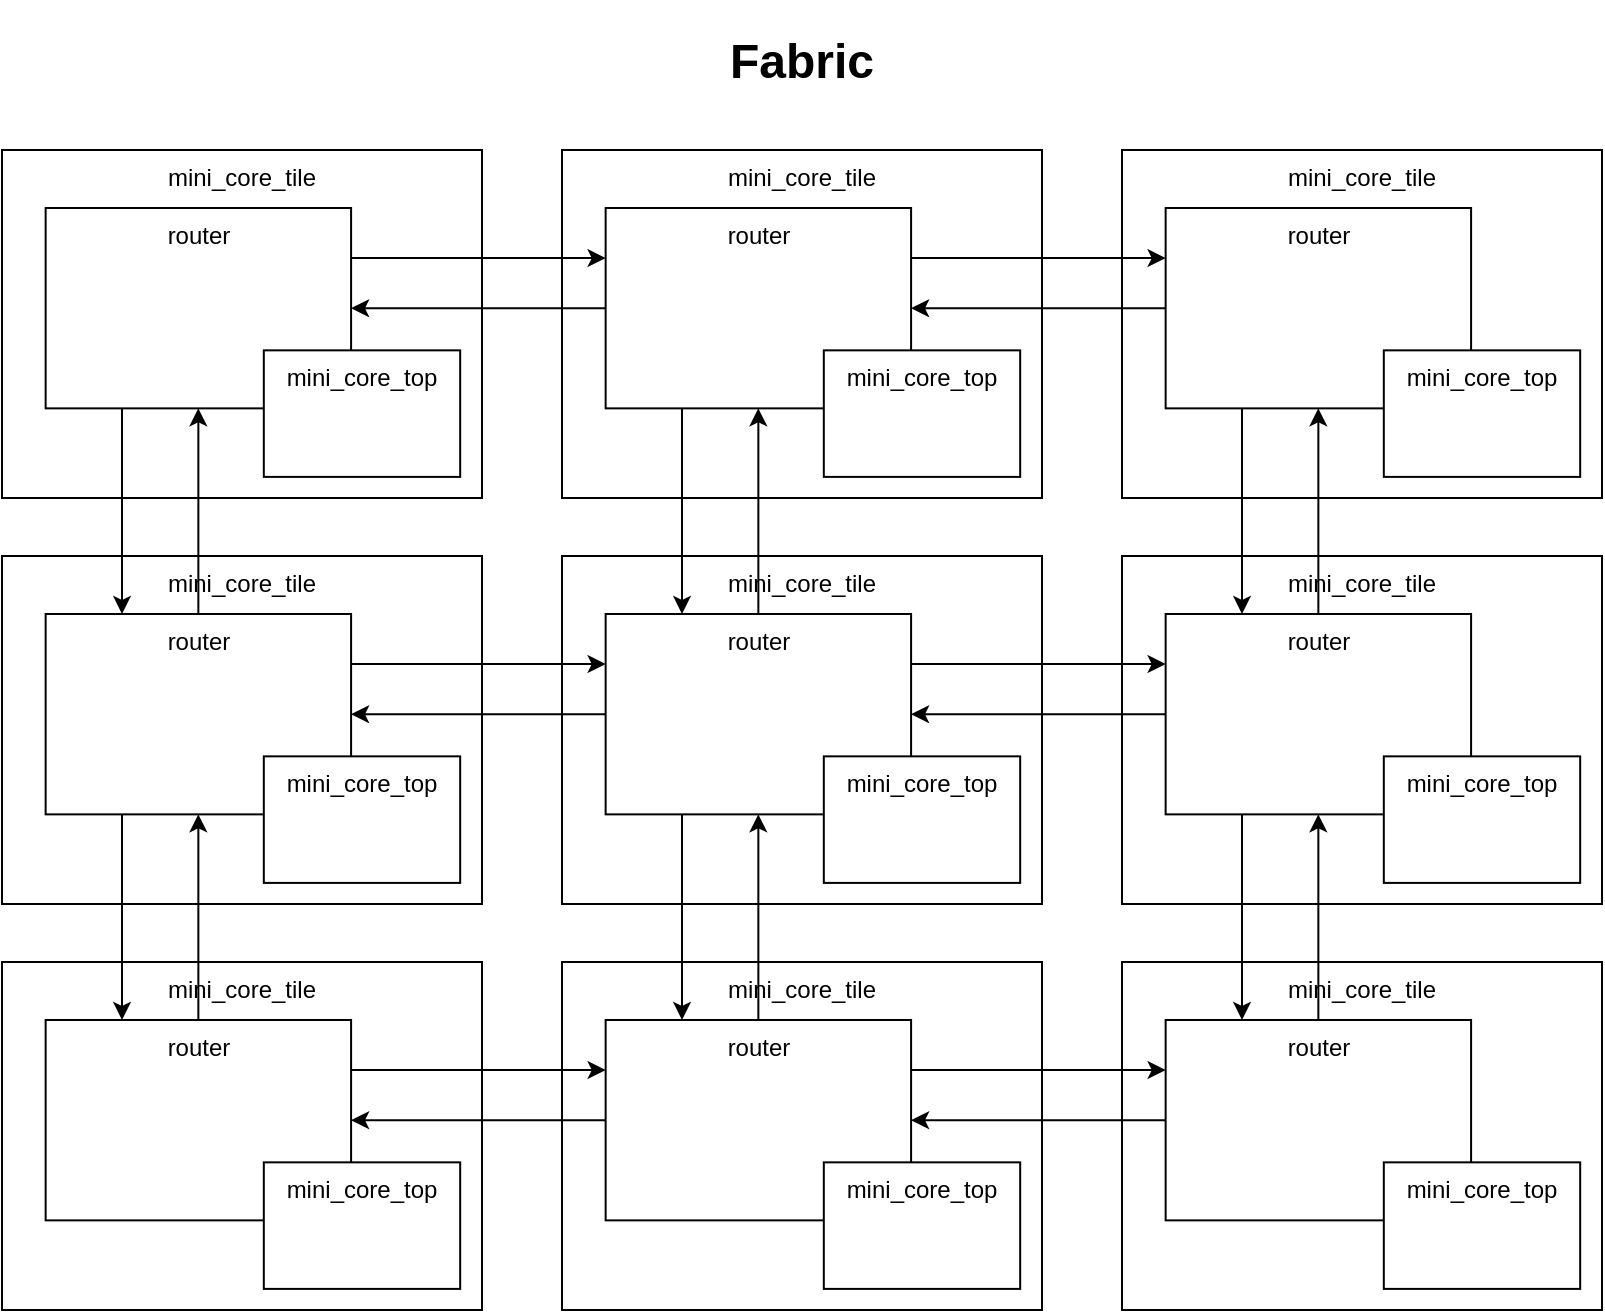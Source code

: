 <mxfile>
    <diagram id="epdJzMUNwXPXIQj0w6-i" name="fabric">
        <mxGraphModel dx="2662" dy="705" grid="1" gridSize="10" guides="1" tooltips="1" connect="1" arrows="1" fold="1" page="1" pageScale="1" pageWidth="850" pageHeight="1100" math="0" shadow="0">
            <root>
                <mxCell id="0"/>
                <mxCell id="1" parent="0"/>
                <mxCell id="T8j2yCrgbPLeNDtMDKNK-64" value="&lt;h1&gt;Fabric&lt;/h1&gt;" style="text;html=1;strokeColor=none;fillColor=none;spacing=5;spacingTop=-20;whiteSpace=wrap;overflow=hidden;rounded=0;align=center;verticalAlign=middle;horizontal=1;" parent="1" vertex="1">
                    <mxGeometry x="-1370" y="30" width="190" height="40" as="geometry"/>
                </mxCell>
                <mxCell id="4TTUC5ofWZnVixsoBgt_-18" value="" style="group" parent="1" vertex="1" connectable="0">
                    <mxGeometry x="-1395" y="90" width="240" height="174" as="geometry"/>
                </mxCell>
                <UserObject label="mini_core_tile" hedietLinkedDataV1_path="../../source/fabric/mini_core_tile.sv" id="4TTUC5ofWZnVixsoBgt_-19">
                    <mxCell style="whiteSpace=wrap;html=1;verticalAlign=top;" parent="4TTUC5ofWZnVixsoBgt_-18" vertex="1">
                        <mxGeometry width="240" height="174.0" as="geometry"/>
                    </mxCell>
                </UserObject>
                <object label="router" hedietLinkedDataV1_path="../../source/fabric/router/router.sv" id="4TTUC5ofWZnVixsoBgt_-20">
                    <mxCell style="whiteSpace=wrap;html=1;verticalAlign=top;" parent="4TTUC5ofWZnVixsoBgt_-18" vertex="1">
                        <mxGeometry x="21.818" y="28.995" width="152.727" height="100.192" as="geometry"/>
                    </mxCell>
                </object>
                <object label="mini_core_top" hedietLinkedDataV1_path="../../source/mini_core/mini_core_top.sv" id="4TTUC5ofWZnVixsoBgt_-21">
                    <mxCell style="whiteSpace=wrap;html=1;verticalAlign=top;" parent="4TTUC5ofWZnVixsoBgt_-18" vertex="1">
                        <mxGeometry x="130.909" y="100.177" width="98.182" height="63.273" as="geometry"/>
                    </mxCell>
                </object>
                <mxCell id="4TTUC5ofWZnVixsoBgt_-35" value="" style="group" parent="1" vertex="1" connectable="0">
                    <mxGeometry x="-1675" y="90" width="240" height="174" as="geometry"/>
                </mxCell>
                <UserObject label="mini_core_tile" hedietLinkedDataV1_path="../../source/fabric/mini_core_tile.sv" id="4TTUC5ofWZnVixsoBgt_-36">
                    <mxCell style="whiteSpace=wrap;html=1;verticalAlign=top;" parent="4TTUC5ofWZnVixsoBgt_-35" vertex="1">
                        <mxGeometry width="240" height="174.0" as="geometry"/>
                    </mxCell>
                </UserObject>
                <object label="router" hedietLinkedDataV1_path="../../source/fabric/router/router.sv" id="4TTUC5ofWZnVixsoBgt_-37">
                    <mxCell style="whiteSpace=wrap;html=1;verticalAlign=top;" parent="4TTUC5ofWZnVixsoBgt_-35" vertex="1">
                        <mxGeometry x="21.818" y="28.995" width="152.727" height="100.192" as="geometry"/>
                    </mxCell>
                </object>
                <object label="mini_core_top" hedietLinkedDataV1_path="../../source/mini_core/mini_core_top.sv" id="4TTUC5ofWZnVixsoBgt_-38">
                    <mxCell style="whiteSpace=wrap;html=1;verticalAlign=top;" parent="4TTUC5ofWZnVixsoBgt_-35" vertex="1">
                        <mxGeometry x="130.909" y="100.177" width="98.182" height="63.273" as="geometry"/>
                    </mxCell>
                </object>
                <mxCell id="4TTUC5ofWZnVixsoBgt_-39" value="" style="group" parent="1" vertex="1" connectable="0">
                    <mxGeometry x="-1115" y="90" width="240" height="174" as="geometry"/>
                </mxCell>
                <UserObject label="mini_core_tile" hedietLinkedDataV1_path="../../source/fabric/mini_core_tile.sv" id="4TTUC5ofWZnVixsoBgt_-40">
                    <mxCell style="whiteSpace=wrap;html=1;verticalAlign=top;" parent="4TTUC5ofWZnVixsoBgt_-39" vertex="1">
                        <mxGeometry width="240" height="174.0" as="geometry"/>
                    </mxCell>
                </UserObject>
                <object label="router" hedietLinkedDataV1_path="../../source/fabric/router/router.sv" id="4TTUC5ofWZnVixsoBgt_-41">
                    <mxCell style="whiteSpace=wrap;html=1;verticalAlign=top;" parent="4TTUC5ofWZnVixsoBgt_-39" vertex="1">
                        <mxGeometry x="21.818" y="28.995" width="152.727" height="100.192" as="geometry"/>
                    </mxCell>
                </object>
                <object label="mini_core_top" hedietLinkedDataV1_path="../../source/mini_core/mini_core_top.sv" id="4TTUC5ofWZnVixsoBgt_-42">
                    <mxCell style="whiteSpace=wrap;html=1;verticalAlign=top;" parent="4TTUC5ofWZnVixsoBgt_-39" vertex="1">
                        <mxGeometry x="130.909" y="100.177" width="98.182" height="63.273" as="geometry"/>
                    </mxCell>
                </object>
                <mxCell id="4TTUC5ofWZnVixsoBgt_-69" value="" style="group" parent="1" vertex="1" connectable="0">
                    <mxGeometry x="-1395" y="293" width="520" height="377" as="geometry"/>
                </mxCell>
                <UserObject label="mini_core_tile" hedietLinkedDataV1_path="../../source/fabric/mini_core_tile.sv" id="4TTUC5ofWZnVixsoBgt_-70">
                    <mxCell style="whiteSpace=wrap;html=1;verticalAlign=top;" parent="4TTUC5ofWZnVixsoBgt_-69" vertex="1">
                        <mxGeometry width="240" height="174.0" as="geometry"/>
                    </mxCell>
                </UserObject>
                <object label="router" hedietLinkedDataV1_path="../../source/fabric/router/router.sv" id="4TTUC5ofWZnVixsoBgt_-71">
                    <mxCell style="whiteSpace=wrap;html=1;verticalAlign=top;" parent="4TTUC5ofWZnVixsoBgt_-69" vertex="1">
                        <mxGeometry x="21.818" y="28.995" width="152.727" height="100.192" as="geometry"/>
                    </mxCell>
                </object>
                <object label="mini_core_top" hedietLinkedDataV1_path="../../source/mini_core/mini_core_top.sv" id="4TTUC5ofWZnVixsoBgt_-72">
                    <mxCell style="whiteSpace=wrap;html=1;verticalAlign=top;" parent="4TTUC5ofWZnVixsoBgt_-69" vertex="1">
                        <mxGeometry x="130.909" y="100.177" width="98.182" height="63.273" as="geometry"/>
                    </mxCell>
                </object>
                <mxCell id="YUpgrNiksA6dpzFoJJne-1" value="" style="group" parent="4TTUC5ofWZnVixsoBgt_-69" vertex="1" connectable="0">
                    <mxGeometry x="-280" y="-203" width="240" height="174" as="geometry"/>
                </mxCell>
                <UserObject label="mini_core_tile" hedietLinkedDataV1_path="../../source/fabric/mini_core_tile.sv" id="YUpgrNiksA6dpzFoJJne-2">
                    <mxCell style="whiteSpace=wrap;html=1;verticalAlign=top;" parent="YUpgrNiksA6dpzFoJJne-1" vertex="1">
                        <mxGeometry width="240" height="174.0" as="geometry"/>
                    </mxCell>
                </UserObject>
                <object label="router" hedietLinkedDataV1_path="../../source/fabric/router/router.sv" id="YUpgrNiksA6dpzFoJJne-3">
                    <mxCell style="whiteSpace=wrap;html=1;verticalAlign=top;" parent="YUpgrNiksA6dpzFoJJne-1" vertex="1">
                        <mxGeometry x="21.818" y="28.995" width="152.727" height="100.192" as="geometry"/>
                    </mxCell>
                </object>
                <object label="mini_core_top" hedietLinkedDataV1_path="../../source/mini_core/mini_core_top.sv" id="YUpgrNiksA6dpzFoJJne-4">
                    <mxCell style="whiteSpace=wrap;html=1;verticalAlign=top;" parent="YUpgrNiksA6dpzFoJJne-1" vertex="1">
                        <mxGeometry x="130.909" y="100.177" width="98.182" height="63.273" as="geometry"/>
                    </mxCell>
                </object>
                <mxCell id="YUpgrNiksA6dpzFoJJne-5" value="" style="group" parent="4TTUC5ofWZnVixsoBgt_-69" vertex="1" connectable="0">
                    <mxGeometry y="-203" width="240" height="174" as="geometry"/>
                </mxCell>
                <UserObject label="mini_core_tile" hedietLinkedDataV1_path="../../source/fabric/mini_core_tile.sv" id="YUpgrNiksA6dpzFoJJne-6">
                    <mxCell style="whiteSpace=wrap;html=1;verticalAlign=top;" parent="YUpgrNiksA6dpzFoJJne-5" vertex="1">
                        <mxGeometry width="240" height="174.0" as="geometry"/>
                    </mxCell>
                </UserObject>
                <object label="router" hedietLinkedDataV1_path="../../source/fabric/router/router.sv" id="YUpgrNiksA6dpzFoJJne-7">
                    <mxCell style="whiteSpace=wrap;html=1;verticalAlign=top;" parent="YUpgrNiksA6dpzFoJJne-5" vertex="1">
                        <mxGeometry x="21.818" y="28.995" width="152.727" height="100.192" as="geometry"/>
                    </mxCell>
                </object>
                <object label="mini_core_top" hedietLinkedDataV1_path="../../source/mini_core/mini_core_top.sv" id="YUpgrNiksA6dpzFoJJne-8">
                    <mxCell style="whiteSpace=wrap;html=1;verticalAlign=top;" parent="YUpgrNiksA6dpzFoJJne-5" vertex="1">
                        <mxGeometry x="130.909" y="100.177" width="98.182" height="63.273" as="geometry"/>
                    </mxCell>
                </object>
                <mxCell id="YUpgrNiksA6dpzFoJJne-9" value="" style="group" parent="4TTUC5ofWZnVixsoBgt_-69" vertex="1" connectable="0">
                    <mxGeometry x="280" y="-203" width="240" height="174" as="geometry"/>
                </mxCell>
                <UserObject label="mini_core_tile" hedietLinkedDataV1_path="../../source/fabric/mini_core_tile.sv" id="YUpgrNiksA6dpzFoJJne-10">
                    <mxCell style="whiteSpace=wrap;html=1;verticalAlign=top;" parent="YUpgrNiksA6dpzFoJJne-9" vertex="1">
                        <mxGeometry width="240" height="174.0" as="geometry"/>
                    </mxCell>
                </UserObject>
                <object label="router" hedietLinkedDataV1_path="../../source/fabric/router/router.sv" id="YUpgrNiksA6dpzFoJJne-11">
                    <mxCell style="whiteSpace=wrap;html=1;verticalAlign=top;" parent="YUpgrNiksA6dpzFoJJne-9" vertex="1">
                        <mxGeometry x="21.818" y="28.995" width="152.727" height="100.192" as="geometry"/>
                    </mxCell>
                </object>
                <object label="mini_core_top" hedietLinkedDataV1_path="../../source/mini_core/mini_core_top.sv" id="YUpgrNiksA6dpzFoJJne-12">
                    <mxCell style="whiteSpace=wrap;html=1;verticalAlign=top;" parent="YUpgrNiksA6dpzFoJJne-9" vertex="1">
                        <mxGeometry x="130.909" y="100.177" width="98.182" height="63.273" as="geometry"/>
                    </mxCell>
                </object>
                <mxCell id="YUpgrNiksA6dpzFoJJne-13" value="" style="group" parent="4TTUC5ofWZnVixsoBgt_-69" vertex="1" connectable="0">
                    <mxGeometry x="280" width="240" height="174" as="geometry"/>
                </mxCell>
                <UserObject label="mini_core_tile" hedietLinkedDataV1_path="../../source/fabric/mini_core_tile.sv" id="YUpgrNiksA6dpzFoJJne-14">
                    <mxCell style="whiteSpace=wrap;html=1;verticalAlign=top;" parent="YUpgrNiksA6dpzFoJJne-13" vertex="1">
                        <mxGeometry width="240" height="174.0" as="geometry"/>
                    </mxCell>
                </UserObject>
                <object label="router" hedietLinkedDataV1_path="../../source/fabric/router/router.sv" id="YUpgrNiksA6dpzFoJJne-15">
                    <mxCell style="whiteSpace=wrap;html=1;verticalAlign=top;" parent="YUpgrNiksA6dpzFoJJne-13" vertex="1">
                        <mxGeometry x="21.818" y="28.995" width="152.727" height="100.192" as="geometry"/>
                    </mxCell>
                </object>
                <object label="mini_core_top" hedietLinkedDataV1_path="../../source/mini_core/mini_core_top.sv" id="YUpgrNiksA6dpzFoJJne-16">
                    <mxCell style="whiteSpace=wrap;html=1;verticalAlign=top;" parent="YUpgrNiksA6dpzFoJJne-13" vertex="1">
                        <mxGeometry x="130.909" y="100.177" width="98.182" height="63.273" as="geometry"/>
                    </mxCell>
                </object>
                <mxCell id="YUpgrNiksA6dpzFoJJne-17" value="" style="group" parent="4TTUC5ofWZnVixsoBgt_-69" vertex="1" connectable="0">
                    <mxGeometry x="280" y="203" width="240" height="174" as="geometry"/>
                </mxCell>
                <UserObject label="mini_core_tile" hedietLinkedDataV1_path="../../source/fabric/mini_core_tile.sv" id="YUpgrNiksA6dpzFoJJne-18">
                    <mxCell style="whiteSpace=wrap;html=1;verticalAlign=top;" parent="YUpgrNiksA6dpzFoJJne-17" vertex="1">
                        <mxGeometry width="240" height="174.0" as="geometry"/>
                    </mxCell>
                </UserObject>
                <object label="router" hedietLinkedDataV1_path="../../source/fabric/router/router.sv" id="YUpgrNiksA6dpzFoJJne-19">
                    <mxCell style="whiteSpace=wrap;html=1;verticalAlign=top;" parent="YUpgrNiksA6dpzFoJJne-17" vertex="1">
                        <mxGeometry x="21.818" y="28.995" width="152.727" height="100.192" as="geometry"/>
                    </mxCell>
                </object>
                <object label="mini_core_top" hedietLinkedDataV1_path="../../source/mini_core/mini_core_top.sv" id="YUpgrNiksA6dpzFoJJne-20">
                    <mxCell style="whiteSpace=wrap;html=1;verticalAlign=top;" parent="YUpgrNiksA6dpzFoJJne-17" vertex="1">
                        <mxGeometry x="130.909" y="100.177" width="98.182" height="63.273" as="geometry"/>
                    </mxCell>
                </object>
                <mxCell id="YUpgrNiksA6dpzFoJJne-21" value="" style="group" parent="4TTUC5ofWZnVixsoBgt_-69" vertex="1" connectable="0">
                    <mxGeometry y="203" width="240" height="174" as="geometry"/>
                </mxCell>
                <UserObject label="mini_core_tile" hedietLinkedDataV1_path="../../source/fabric/mini_core_tile.sv" id="YUpgrNiksA6dpzFoJJne-22">
                    <mxCell style="whiteSpace=wrap;html=1;verticalAlign=top;" parent="YUpgrNiksA6dpzFoJJne-21" vertex="1">
                        <mxGeometry width="240" height="174.0" as="geometry"/>
                    </mxCell>
                </UserObject>
                <object label="router" hedietLinkedDataV1_path="../../source/fabric/router/router.sv" id="YUpgrNiksA6dpzFoJJne-23">
                    <mxCell style="whiteSpace=wrap;html=1;verticalAlign=top;" parent="YUpgrNiksA6dpzFoJJne-21" vertex="1">
                        <mxGeometry x="21.818" y="28.995" width="152.727" height="100.192" as="geometry"/>
                    </mxCell>
                </object>
                <object label="mini_core_top" hedietLinkedDataV1_path="../../source/mini_core/mini_core_top.sv" id="YUpgrNiksA6dpzFoJJne-24">
                    <mxCell style="whiteSpace=wrap;html=1;verticalAlign=top;" parent="YUpgrNiksA6dpzFoJJne-21" vertex="1">
                        <mxGeometry x="130.909" y="100.177" width="98.182" height="63.273" as="geometry"/>
                    </mxCell>
                </object>
                <mxCell id="4TTUC5ofWZnVixsoBgt_-73" value="" style="group" parent="1" vertex="1" connectable="0">
                    <mxGeometry x="-1675" y="293" width="240" height="174" as="geometry"/>
                </mxCell>
                <UserObject label="mini_core_tile" hedietLinkedDataV1_path="../../source/fabric/mini_core_tile.sv" id="4TTUC5ofWZnVixsoBgt_-74">
                    <mxCell style="whiteSpace=wrap;html=1;verticalAlign=top;" parent="4TTUC5ofWZnVixsoBgt_-73" vertex="1">
                        <mxGeometry width="240" height="174.0" as="geometry"/>
                    </mxCell>
                </UserObject>
                <object label="router" hedietLinkedDataV1_path="../../source/fabric/router/router.sv" id="4TTUC5ofWZnVixsoBgt_-75">
                    <mxCell style="whiteSpace=wrap;html=1;verticalAlign=top;" parent="4TTUC5ofWZnVixsoBgt_-73" vertex="1">
                        <mxGeometry x="21.818" y="28.995" width="152.727" height="100.192" as="geometry"/>
                    </mxCell>
                </object>
                <object label="mini_core_top" hedietLinkedDataV1_path="../../source/mini_core/mini_core_top.sv" id="4TTUC5ofWZnVixsoBgt_-76">
                    <mxCell style="whiteSpace=wrap;html=1;verticalAlign=top;" parent="4TTUC5ofWZnVixsoBgt_-73" vertex="1">
                        <mxGeometry x="130.909" y="100.177" width="98.182" height="63.273" as="geometry"/>
                    </mxCell>
                </object>
                <mxCell id="4TTUC5ofWZnVixsoBgt_-77" value="" style="group" parent="1" connectable="0" vertex="1">
                    <mxGeometry x="-1115" y="293" width="240" height="174" as="geometry"/>
                </mxCell>
                <UserObject label="mini_core_tile" hedietLinkedDataV1_path="../../source/fabric/mini_core_tile.sv" id="4TTUC5ofWZnVixsoBgt_-78">
                    <mxCell style="whiteSpace=wrap;html=1;verticalAlign=top;" parent="4TTUC5ofWZnVixsoBgt_-77" vertex="1">
                        <mxGeometry width="240" height="174.0" as="geometry"/>
                    </mxCell>
                </UserObject>
                <object label="router" hedietLinkedDataV1_path="../../source/fabric/router/router.sv" id="4TTUC5ofWZnVixsoBgt_-79">
                    <mxCell style="whiteSpace=wrap;html=1;verticalAlign=top;" parent="4TTUC5ofWZnVixsoBgt_-77" vertex="1">
                        <mxGeometry x="21.818" y="28.995" width="152.727" height="100.192" as="geometry"/>
                    </mxCell>
                </object>
                <object label="mini_core_top" hedietLinkedDataV1_path="../../source/mini_core/mini_core_top.sv" id="4TTUC5ofWZnVixsoBgt_-80">
                    <mxCell style="whiteSpace=wrap;html=1;verticalAlign=top;" parent="4TTUC5ofWZnVixsoBgt_-77" vertex="1">
                        <mxGeometry x="130.909" y="100.177" width="98.182" height="63.273" as="geometry"/>
                    </mxCell>
                </object>
                <mxCell id="4TTUC5ofWZnVixsoBgt_-85" style="edgeStyle=none;html=1;exitX=1;exitY=0.25;exitDx=0;exitDy=0;entryX=0;entryY=0.25;entryDx=0;entryDy=0;" parent="1" source="4TTUC5ofWZnVixsoBgt_-75" target="4TTUC5ofWZnVixsoBgt_-71" edge="1">
                    <mxGeometry relative="1" as="geometry"/>
                </mxCell>
                <mxCell id="4TTUC5ofWZnVixsoBgt_-86" style="edgeStyle=none;html=1;exitX=1;exitY=0.25;exitDx=0;exitDy=0;entryX=0;entryY=0.25;entryDx=0;entryDy=0;" parent="1" source="4TTUC5ofWZnVixsoBgt_-71" target="4TTUC5ofWZnVixsoBgt_-79" edge="1">
                    <mxGeometry relative="1" as="geometry"/>
                </mxCell>
                <mxCell id="4TTUC5ofWZnVixsoBgt_-88" style="edgeStyle=none;html=1;exitX=0;exitY=0.5;exitDx=0;exitDy=0;entryX=1;entryY=0.5;entryDx=0;entryDy=0;" parent="1" source="4TTUC5ofWZnVixsoBgt_-71" target="4TTUC5ofWZnVixsoBgt_-75" edge="1">
                    <mxGeometry relative="1" as="geometry"/>
                </mxCell>
                <mxCell id="4TTUC5ofWZnVixsoBgt_-89" style="edgeStyle=none;html=1;exitX=0;exitY=0.5;exitDx=0;exitDy=0;entryX=1;entryY=0.5;entryDx=0;entryDy=0;" parent="1" source="4TTUC5ofWZnVixsoBgt_-79" target="4TTUC5ofWZnVixsoBgt_-71" edge="1">
                    <mxGeometry relative="1" as="geometry"/>
                </mxCell>
                <mxCell id="4TTUC5ofWZnVixsoBgt_-91" style="edgeStyle=none;html=1;exitX=0.25;exitY=1;exitDx=0;exitDy=0;entryX=0.25;entryY=0;entryDx=0;entryDy=0;" parent="1" source="4TTUC5ofWZnVixsoBgt_-37" target="4TTUC5ofWZnVixsoBgt_-75" edge="1">
                    <mxGeometry relative="1" as="geometry"/>
                </mxCell>
                <mxCell id="4TTUC5ofWZnVixsoBgt_-93" style="edgeStyle=none;html=1;exitX=0.5;exitY=0;exitDx=0;exitDy=0;entryX=0.5;entryY=1;entryDx=0;entryDy=0;" parent="1" source="4TTUC5ofWZnVixsoBgt_-75" target="4TTUC5ofWZnVixsoBgt_-37" edge="1">
                    <mxGeometry relative="1" as="geometry"/>
                </mxCell>
                <mxCell id="4TTUC5ofWZnVixsoBgt_-94" style="edgeStyle=none;html=1;exitX=0.25;exitY=1;exitDx=0;exitDy=0;entryX=0.25;entryY=0;entryDx=0;entryDy=0;" parent="1" source="4TTUC5ofWZnVixsoBgt_-20" target="4TTUC5ofWZnVixsoBgt_-71" edge="1">
                    <mxGeometry relative="1" as="geometry"/>
                </mxCell>
                <mxCell id="4TTUC5ofWZnVixsoBgt_-95" style="edgeStyle=none;html=1;exitX=0.5;exitY=0;exitDx=0;exitDy=0;entryX=0.5;entryY=1;entryDx=0;entryDy=0;" parent="1" source="4TTUC5ofWZnVixsoBgt_-71" target="4TTUC5ofWZnVixsoBgt_-20" edge="1">
                    <mxGeometry relative="1" as="geometry"/>
                </mxCell>
                <mxCell id="4TTUC5ofWZnVixsoBgt_-96" style="edgeStyle=none;html=1;exitX=0.25;exitY=1;exitDx=0;exitDy=0;entryX=0.25;entryY=0;entryDx=0;entryDy=0;" parent="1" source="4TTUC5ofWZnVixsoBgt_-41" target="4TTUC5ofWZnVixsoBgt_-79" edge="1">
                    <mxGeometry relative="1" as="geometry"/>
                </mxCell>
                <mxCell id="4TTUC5ofWZnVixsoBgt_-97" style="edgeStyle=none;html=1;exitX=0.5;exitY=0;exitDx=0;exitDy=0;entryX=0.5;entryY=1;entryDx=0;entryDy=0;" parent="1" source="4TTUC5ofWZnVixsoBgt_-79" target="4TTUC5ofWZnVixsoBgt_-41" edge="1">
                    <mxGeometry relative="1" as="geometry"/>
                </mxCell>
                <mxCell id="4TTUC5ofWZnVixsoBgt_-100" value="" style="group" parent="1" connectable="0" vertex="1">
                    <mxGeometry x="-1395" y="496" width="240" height="174" as="geometry"/>
                </mxCell>
                <UserObject label="mini_core_tile" hedietLinkedDataV1_path="../../source/fabric/mini_core_tile.sv" id="4TTUC5ofWZnVixsoBgt_-101">
                    <mxCell style="whiteSpace=wrap;html=1;verticalAlign=top;" parent="4TTUC5ofWZnVixsoBgt_-100" vertex="1">
                        <mxGeometry width="240" height="174.0" as="geometry"/>
                    </mxCell>
                </UserObject>
                <object label="router" hedietLinkedDataV1_path="../../source/fabric/router/router.sv" id="4TTUC5ofWZnVixsoBgt_-102">
                    <mxCell style="whiteSpace=wrap;html=1;verticalAlign=top;" parent="4TTUC5ofWZnVixsoBgt_-100" vertex="1">
                        <mxGeometry x="21.818" y="28.995" width="152.727" height="100.192" as="geometry"/>
                    </mxCell>
                </object>
                <object label="mini_core_top" hedietLinkedDataV1_path="../../source/mini_core/mini_core_top.sv" id="4TTUC5ofWZnVixsoBgt_-103">
                    <mxCell style="whiteSpace=wrap;html=1;verticalAlign=top;" parent="4TTUC5ofWZnVixsoBgt_-100" vertex="1">
                        <mxGeometry x="130.909" y="100.177" width="98.182" height="63.273" as="geometry"/>
                    </mxCell>
                </object>
                <mxCell id="4TTUC5ofWZnVixsoBgt_-104" value="" style="group" parent="1" connectable="0" vertex="1">
                    <mxGeometry x="-1675" y="496" width="240" height="174" as="geometry"/>
                </mxCell>
                <UserObject label="mini_core_tile" hedietLinkedDataV1_path="../../source/fabric/mini_core_tile.sv" id="4TTUC5ofWZnVixsoBgt_-105">
                    <mxCell style="whiteSpace=wrap;html=1;verticalAlign=top;" parent="4TTUC5ofWZnVixsoBgt_-104" vertex="1">
                        <mxGeometry width="240" height="174.0" as="geometry"/>
                    </mxCell>
                </UserObject>
                <object label="router" hedietLinkedDataV1_path="../../source/fabric/router/router.sv" id="4TTUC5ofWZnVixsoBgt_-106">
                    <mxCell style="whiteSpace=wrap;html=1;verticalAlign=top;" parent="4TTUC5ofWZnVixsoBgt_-104" vertex="1">
                        <mxGeometry x="21.818" y="28.995" width="152.727" height="100.192" as="geometry"/>
                    </mxCell>
                </object>
                <object label="mini_core_top" hedietLinkedDataV1_path="../../source/mini_core/mini_core_top.sv" id="4TTUC5ofWZnVixsoBgt_-107">
                    <mxCell style="whiteSpace=wrap;html=1;verticalAlign=top;" parent="4TTUC5ofWZnVixsoBgt_-104" vertex="1">
                        <mxGeometry x="130.909" y="100.177" width="98.182" height="63.273" as="geometry"/>
                    </mxCell>
                </object>
                <mxCell id="4TTUC5ofWZnVixsoBgt_-108" value="" style="group" parent="1" connectable="0" vertex="1">
                    <mxGeometry x="-1115" y="496" width="240" height="174" as="geometry"/>
                </mxCell>
                <UserObject label="mini_core_tile" hedietLinkedDataV1_path="../../source/fabric/mini_core_tile.sv" id="4TTUC5ofWZnVixsoBgt_-109">
                    <mxCell style="whiteSpace=wrap;html=1;verticalAlign=top;" parent="4TTUC5ofWZnVixsoBgt_-108" vertex="1">
                        <mxGeometry width="240" height="174.0" as="geometry"/>
                    </mxCell>
                </UserObject>
                <object label="router" hedietLinkedDataV1_path="../../source/fabric/router/router.sv" id="4TTUC5ofWZnVixsoBgt_-110">
                    <mxCell style="whiteSpace=wrap;html=1;verticalAlign=top;" parent="4TTUC5ofWZnVixsoBgt_-108" vertex="1">
                        <mxGeometry x="21.818" y="28.995" width="152.727" height="100.192" as="geometry"/>
                    </mxCell>
                </object>
                <object label="mini_core_top" hedietLinkedDataV1_path="../../source/mini_core/mini_core_top.sv" id="4TTUC5ofWZnVixsoBgt_-111">
                    <mxCell style="whiteSpace=wrap;html=1;verticalAlign=top;" parent="4TTUC5ofWZnVixsoBgt_-108" vertex="1">
                        <mxGeometry x="130.909" y="100.177" width="98.182" height="63.273" as="geometry"/>
                    </mxCell>
                </object>
                <mxCell id="4TTUC5ofWZnVixsoBgt_-116" style="edgeStyle=none;html=1;exitX=1;exitY=0.25;exitDx=0;exitDy=0;entryX=0;entryY=0.25;entryDx=0;entryDy=0;" parent="1" source="4TTUC5ofWZnVixsoBgt_-106" target="4TTUC5ofWZnVixsoBgt_-102" edge="1">
                    <mxGeometry relative="1" as="geometry"/>
                </mxCell>
                <mxCell id="4TTUC5ofWZnVixsoBgt_-117" style="edgeStyle=none;html=1;exitX=1;exitY=0.25;exitDx=0;exitDy=0;entryX=0;entryY=0.25;entryDx=0;entryDy=0;" parent="1" source="4TTUC5ofWZnVixsoBgt_-102" target="4TTUC5ofWZnVixsoBgt_-110" edge="1">
                    <mxGeometry relative="1" as="geometry"/>
                </mxCell>
                <mxCell id="4TTUC5ofWZnVixsoBgt_-119" style="edgeStyle=none;html=1;exitX=0;exitY=0.5;exitDx=0;exitDy=0;entryX=1;entryY=0.5;entryDx=0;entryDy=0;" parent="1" source="4TTUC5ofWZnVixsoBgt_-102" target="4TTUC5ofWZnVixsoBgt_-106" edge="1">
                    <mxGeometry relative="1" as="geometry"/>
                </mxCell>
                <mxCell id="4TTUC5ofWZnVixsoBgt_-120" style="edgeStyle=none;html=1;exitX=0;exitY=0.5;exitDx=0;exitDy=0;entryX=1;entryY=0.5;entryDx=0;entryDy=0;" parent="1" source="4TTUC5ofWZnVixsoBgt_-110" target="4TTUC5ofWZnVixsoBgt_-102" edge="1">
                    <mxGeometry relative="1" as="geometry"/>
                </mxCell>
                <mxCell id="4TTUC5ofWZnVixsoBgt_-152" style="edgeStyle=none;html=1;exitX=0.25;exitY=1;exitDx=0;exitDy=0;entryX=0.25;entryY=0;entryDx=0;entryDy=0;" parent="1" source="4TTUC5ofWZnVixsoBgt_-75" target="4TTUC5ofWZnVixsoBgt_-106" edge="1">
                    <mxGeometry relative="1" as="geometry"/>
                </mxCell>
                <mxCell id="4TTUC5ofWZnVixsoBgt_-153" style="edgeStyle=none;html=1;exitX=0.5;exitY=0;exitDx=0;exitDy=0;entryX=0.5;entryY=1;entryDx=0;entryDy=0;" parent="1" source="4TTUC5ofWZnVixsoBgt_-106" target="4TTUC5ofWZnVixsoBgt_-75" edge="1">
                    <mxGeometry relative="1" as="geometry"/>
                </mxCell>
                <mxCell id="4TTUC5ofWZnVixsoBgt_-154" style="edgeStyle=none;html=1;exitX=0.25;exitY=1;exitDx=0;exitDy=0;entryX=0.25;entryY=0;entryDx=0;entryDy=0;" parent="1" source="4TTUC5ofWZnVixsoBgt_-71" target="4TTUC5ofWZnVixsoBgt_-102" edge="1">
                    <mxGeometry relative="1" as="geometry"/>
                </mxCell>
                <mxCell id="4TTUC5ofWZnVixsoBgt_-155" style="edgeStyle=none;html=1;exitX=0.5;exitY=0;exitDx=0;exitDy=0;entryX=0.5;entryY=1;entryDx=0;entryDy=0;" parent="1" source="4TTUC5ofWZnVixsoBgt_-102" target="4TTUC5ofWZnVixsoBgt_-71" edge="1">
                    <mxGeometry relative="1" as="geometry"/>
                </mxCell>
                <mxCell id="4TTUC5ofWZnVixsoBgt_-156" style="edgeStyle=none;html=1;exitX=0.25;exitY=1;exitDx=0;exitDy=0;entryX=0.25;entryY=0;entryDx=0;entryDy=0;" parent="1" source="4TTUC5ofWZnVixsoBgt_-79" target="4TTUC5ofWZnVixsoBgt_-110" edge="1">
                    <mxGeometry relative="1" as="geometry"/>
                </mxCell>
                <mxCell id="4TTUC5ofWZnVixsoBgt_-157" style="edgeStyle=none;html=1;exitX=0.5;exitY=0;exitDx=0;exitDy=0;entryX=0.5;entryY=1;entryDx=0;entryDy=0;" parent="1" source="4TTUC5ofWZnVixsoBgt_-110" target="4TTUC5ofWZnVixsoBgt_-79" edge="1">
                    <mxGeometry relative="1" as="geometry"/>
                </mxCell>
                <mxCell id="4TTUC5ofWZnVixsoBgt_-63" style="edgeStyle=none;html=1;exitX=1;exitY=0.25;exitDx=0;exitDy=0;entryX=0;entryY=0.25;entryDx=0;entryDy=0;" parent="1" source="4TTUC5ofWZnVixsoBgt_-37" target="4TTUC5ofWZnVixsoBgt_-20" edge="1">
                    <mxGeometry relative="1" as="geometry"/>
                </mxCell>
                <mxCell id="4TTUC5ofWZnVixsoBgt_-64" style="edgeStyle=none;html=1;exitX=1;exitY=0.25;exitDx=0;exitDy=0;entryX=0;entryY=0.25;entryDx=0;entryDy=0;" parent="1" source="4TTUC5ofWZnVixsoBgt_-20" target="4TTUC5ofWZnVixsoBgt_-41" edge="1">
                    <mxGeometry relative="1" as="geometry"/>
                </mxCell>
                <mxCell id="4TTUC5ofWZnVixsoBgt_-66" style="edgeStyle=none;html=1;exitX=0;exitY=0.5;exitDx=0;exitDy=0;entryX=1;entryY=0.5;entryDx=0;entryDy=0;" parent="1" source="4TTUC5ofWZnVixsoBgt_-20" target="4TTUC5ofWZnVixsoBgt_-37" edge="1">
                    <mxGeometry relative="1" as="geometry"/>
                </mxCell>
                <mxCell id="4TTUC5ofWZnVixsoBgt_-67" style="edgeStyle=none;html=1;exitX=0;exitY=0.5;exitDx=0;exitDy=0;entryX=1;entryY=0.5;entryDx=0;entryDy=0;" parent="1" source="4TTUC5ofWZnVixsoBgt_-41" target="4TTUC5ofWZnVixsoBgt_-20" edge="1">
                    <mxGeometry relative="1" as="geometry"/>
                </mxCell>
            </root>
        </mxGraphModel>
    </diagram>
    <diagram id="ivzACX5DH1ySDXppYQka" name="mini_core_tile">
        <mxGraphModel dx="663" dy="486" grid="1" gridSize="10" guides="1" tooltips="1" connect="1" arrows="1" fold="1" page="1" pageScale="1" pageWidth="850" pageHeight="1100" math="0" shadow="0">
            <root>
                <mxCell id="0"/>
                <mxCell id="1" parent="0"/>
                <object label="mini_core_tile" hedietLinkedDataV1_path="../../source/fabric/mini_core_tile.sv" id="l-HomuFSGnHIB0650J43-1">
                    <mxCell style="whiteSpace=wrap;html=1;verticalAlign=top;" parent="1" vertex="1">
                        <mxGeometry x="230" y="200" width="410" height="470" as="geometry"/>
                    </mxCell>
                </object>
                <object label="router" hedietLinkedDataV1_path="../../source/fabric/router/router.sv" id="l-HomuFSGnHIB0650J43-2">
                    <mxCell style="whiteSpace=wrap;html=1;verticalAlign=top;points=[[0,0,0,0,0],[0,0.25,0,0,0],[0,0.5,0,0,0],[0,0.75,0,0,0],[0,1,0,0,0],[0.25,0,0,0,0],[0.5,0,0,0,0],[0.71,1,0,0,0],[0.75,0,0,0,0],[0.8,1,0,0,0],[0.89,1,0,0,0],[1,0,0,0,0],[1,0.73,0,0,0],[1,0.8,0,0,0],[1,0.89,0,0,0],[1,1,0,0,0]];" parent="1" vertex="1">
                        <mxGeometry x="261.54" y="256.4" width="198.46" height="193.6" as="geometry"/>
                    </mxCell>
                </object>
                <object label="mini_core_top" hedietLinkedDataV1_path="../../source/mini_core/mini_core_top.sv" link="data:page/id,YKdvv05w4KDAUPQBwIsd" id="l-HomuFSGnHIB0650J43-3">
                    <mxCell style="whiteSpace=wrap;html=1;verticalAlign=top;" parent="1" vertex="1">
                        <mxGeometry x="466.538" y="463.2" width="141.923" height="169.2" as="geometry"/>
                    </mxCell>
                </object>
                <mxCell id="85E3ImTF4qyeOsI18sPj-1" value="&lt;h1&gt;mini_core_tile&lt;/h1&gt;" style="text;html=1;strokeColor=none;fillColor=none;spacing=5;spacingTop=-20;whiteSpace=wrap;overflow=hidden;rounded=0;align=center;verticalAlign=middle;" parent="1" vertex="1">
                    <mxGeometry x="323.85" y="90" width="190" height="40" as="geometry"/>
                </mxCell>
                <mxCell id="1fbtcvvgFH_O_BlBe7Ls-2" style="edgeStyle=orthogonalEdgeStyle;html=1;entryX=0.5;entryY=0;entryDx=0;entryDy=0;exitX=1;exitY=0.8;exitDx=0;exitDy=0;exitPerimeter=0;" edge="1" parent="1" source="l-HomuFSGnHIB0650J43-2" target="l-HomuFSGnHIB0650J43-3">
                    <mxGeometry relative="1" as="geometry">
                        <mxPoint x="470" y="411.6" as="sourcePoint"/>
                        <mxPoint x="520" y="480" as="targetPoint"/>
                    </mxGeometry>
                </mxCell>
                <mxCell id="1fbtcvvgFH_O_BlBe7Ls-3" style="edgeStyle=orthogonalEdgeStyle;html=1;entryX=0.75;entryY=0;entryDx=0;entryDy=0;exitX=1;exitY=0.73;exitDx=0;exitDy=0;exitPerimeter=0;" edge="1" parent="1" source="l-HomuFSGnHIB0650J43-2" target="l-HomuFSGnHIB0650J43-3">
                    <mxGeometry relative="1" as="geometry">
                        <mxPoint x="470" y="363.2" as="sourcePoint"/>
                        <mxPoint x="547.5" y="473.2" as="targetPoint"/>
                    </mxGeometry>
                </mxCell>
                <mxCell id="1fbtcvvgFH_O_BlBe7Ls-4" style="edgeStyle=orthogonalEdgeStyle;html=1;entryX=0.89;entryY=1;entryDx=0;entryDy=0;exitX=0;exitY=0.25;exitDx=0;exitDy=0;entryPerimeter=0;" edge="1" parent="1" source="l-HomuFSGnHIB0650J43-3" target="l-HomuFSGnHIB0650J43-2">
                    <mxGeometry relative="1" as="geometry">
                        <mxPoint x="470" y="314.8" as="sourcePoint"/>
                        <mxPoint x="582.981" y="473.2" as="targetPoint"/>
                    </mxGeometry>
                </mxCell>
                <mxCell id="1fbtcvvgFH_O_BlBe7Ls-1" style="edgeStyle=orthogonalEdgeStyle;html=1;exitX=1;exitY=0.89;exitDx=0;exitDy=0;entryX=0.25;entryY=0;entryDx=0;entryDy=0;exitPerimeter=0;" edge="1" parent="1" source="l-HomuFSGnHIB0650J43-2" target="l-HomuFSGnHIB0650J43-3">
                    <mxGeometry relative="1" as="geometry">
                        <mxPoint x="510" y="460" as="targetPoint"/>
                    </mxGeometry>
                </mxCell>
                <mxCell id="1fbtcvvgFH_O_BlBe7Ls-5" style="edgeStyle=orthogonalEdgeStyle;html=1;entryX=0.8;entryY=1;entryDx=0;entryDy=0;exitX=0;exitY=0.5;exitDx=0;exitDy=0;entryPerimeter=0;" edge="1" parent="1" source="l-HomuFSGnHIB0650J43-3" target="l-HomuFSGnHIB0650J43-2">
                    <mxGeometry relative="1" as="geometry">
                        <mxPoint x="476.538" y="515.5" as="sourcePoint"/>
                        <mxPoint x="420.385" y="460" as="targetPoint"/>
                    </mxGeometry>
                </mxCell>
                <mxCell id="1fbtcvvgFH_O_BlBe7Ls-6" style="edgeStyle=orthogonalEdgeStyle;html=1;exitX=0;exitY=0.75;exitDx=0;exitDy=0;entryX=0.71;entryY=1;entryDx=0;entryDy=0;entryPerimeter=0;" edge="1" parent="1" source="l-HomuFSGnHIB0650J43-3" target="l-HomuFSGnHIB0650J43-2">
                    <mxGeometry relative="1" as="geometry">
                        <mxPoint x="476.538" y="557.8" as="sourcePoint"/>
                        <mxPoint x="399" y="449" as="targetPoint"/>
                    </mxGeometry>
                </mxCell>
            </root>
        </mxGraphModel>
    </diagram>
    <diagram id="YKdvv05w4KDAUPQBwIsd" name="mini_core_top">
        <mxGraphModel dx="962" dy="705" grid="1" gridSize="10" guides="1" tooltips="1" connect="1" arrows="1" fold="1" page="1" pageScale="1" pageWidth="850" pageHeight="1100" background="none" math="0" shadow="0">
            <root>
                <mxCell id="0"/>
                <mxCell id="1" parent="0"/>
                <UserObject label="&lt;div style=&quot;&quot;&gt;mini_core_top&lt;/div&gt;" hedietLinkedDataV1_path="../../source/mini_core/mini_core_top.sv" id="14">
                    <mxCell style="rounded=1;whiteSpace=wrap;html=1;align=center;verticalAlign=top;" parent="1" vertex="1">
                        <mxGeometry x="260" y="130" width="330" height="390" as="geometry"/>
                    </mxCell>
                </UserObject>
                <mxCell id="29" style="edgeStyle=none;html=1;exitX=0.277;exitY=0.002;exitDx=0;exitDy=0;entryX=0.25;entryY=0;entryDx=0;entryDy=0;exitPerimeter=0;" parent="1" source="14" target="13" edge="1">
                    <mxGeometry relative="1" as="geometry"/>
                </mxCell>
                <mxCell id="23" style="edgeStyle=none;html=1;exitX=0.75;exitY=0;exitDx=0;exitDy=0;entryX=0.75;entryY=1;entryDx=0;entryDy=0;" parent="1" source="11" target="12" edge="1">
                    <mxGeometry relative="1" as="geometry"/>
                </mxCell>
                <UserObject label="mini_core" link="data:page/id,yMYKsYV2CRwJ0KZ0rtiw" hedietLinkedDataV1_path="../../source/mini_core/mini_core_top.sv" hedietLinkedDataV1_symbol="mini_core" id="11">
                    <mxCell style="rounded=1;whiteSpace=wrap;html=1;" parent="1" vertex="1">
                        <mxGeometry x="280" y="410" width="290" height="70" as="geometry"/>
                    </mxCell>
                </UserObject>
                <mxCell id="21" style="edgeStyle=none;html=1;exitX=0.25;exitY=1;exitDx=0;exitDy=0;entryX=0.25;entryY=0;entryDx=0;entryDy=0;" parent="1" source="12" target="11" edge="1">
                    <mxGeometry relative="1" as="geometry"/>
                </mxCell>
                <mxCell id="24" style="edgeStyle=none;html=1;exitX=0.87;exitY=1.001;exitDx=0;exitDy=0;exitPerimeter=0;" parent="1" source="12" edge="1">
                    <mxGeometry relative="1" as="geometry">
                        <mxPoint x="532" y="365" as="sourcePoint"/>
                        <mxPoint x="532" y="410" as="targetPoint"/>
                    </mxGeometry>
                </mxCell>
                <mxCell id="27" style="edgeStyle=none;html=1;exitX=0.75;exitY=0;exitDx=0;exitDy=0;entryX=0.75;entryY=1;entryDx=0;entryDy=0;" parent="1" source="12" target="13" edge="1">
                    <mxGeometry relative="1" as="geometry"/>
                </mxCell>
                <mxCell id="28" style="edgeStyle=none;html=1;exitX=0.5;exitY=0;exitDx=0;exitDy=0;entryX=0.5;entryY=1;entryDx=0;entryDy=0;" parent="1" source="12" target="13" edge="1">
                    <mxGeometry relative="1" as="geometry"/>
                </mxCell>
                <object label="mem_wrap" hedietLinkedDataV1_path="../../source/mini_core/mini_core_top.sv" hedietLinkedDataV1_symbol="mini_mem_wrap" id="12">
                    <mxCell style="rounded=1;whiteSpace=wrap;html=1;" parent="1" vertex="1">
                        <mxGeometry x="280" y="295" width="290" height="70" as="geometry"/>
                    </mxCell>
                </object>
                <mxCell id="26" style="edgeStyle=none;html=1;entryX=0.144;entryY=0.027;entryDx=0;entryDy=0;exitX=0.144;exitY=1.004;exitDx=0;exitDy=0;exitPerimeter=0;entryPerimeter=0;" parent="1" source="13" target="12" edge="1">
                    <mxGeometry relative="1" as="geometry">
                        <mxPoint x="322.5" y="250" as="sourcePoint"/>
                        <mxPoint x="322.5" y="295" as="targetPoint"/>
                    </mxGeometry>
                </mxCell>
                <mxCell id="30" style="edgeStyle=none;html=1;exitX=0.75;exitY=0;exitDx=0;exitDy=0;entryX=0.722;entryY=0.002;entryDx=0;entryDy=0;entryPerimeter=0;" parent="1" source="13" target="14" edge="1">
                    <mxGeometry relative="1" as="geometry"/>
                </mxCell>
                <object label="io_ctrl" id="13">
                    <mxCell style="rounded=1;whiteSpace=wrap;html=1;" parent="1" vertex="1">
                        <mxGeometry x="280" y="180" width="290" height="70" as="geometry"/>
                    </mxCell>
                </object>
                <object label="" hedietLinkedDataV1_path="../../source/mini_core/mini_core_top.sv" hedietLinkedDataV1_symbol="mini_core" id="25">
                    <mxCell style="edgeStyle=none;html=1;exitX=0.124;exitY=0.012;exitDx=0;exitDy=0;entryX=0.121;entryY=1.025;entryDx=0;entryDy=0;entryPerimeter=0;exitPerimeter=0;" parent="1" source="11" target="12" edge="1">
                        <mxGeometry relative="1" as="geometry">
                            <mxPoint x="482.5" y="415" as="sourcePoint"/>
                            <mxPoint x="482.5" y="370" as="targetPoint"/>
                        </mxGeometry>
                    </mxCell>
                </object>
                <mxCell id="fcm0JTpcQdwlod8-AqyA-30" value="&lt;h1&gt;mini_core_top&lt;/h1&gt;" style="text;html=1;strokeColor=none;fillColor=none;spacing=5;spacingTop=-20;whiteSpace=wrap;overflow=hidden;rounded=0;labelBackgroundColor=#18141D;" parent="1" vertex="1">
                    <mxGeometry x="340" y="60" width="190" height="50" as="geometry"/>
                </mxCell>
            </root>
        </mxGraphModel>
    </diagram>
    <diagram id="G4HeQISwVZlmTRYL7oKJ" name="mini_core_mem_wrap">
        <mxGraphModel dx="962" dy="705" grid="1" gridSize="10" guides="1" tooltips="1" connect="1" arrows="1" fold="1" page="1" pageScale="1" pageWidth="850" pageHeight="1100" math="0" shadow="0">
            <root>
                <mxCell id="0"/>
                <mxCell id="1" parent="0"/>
            </root>
        </mxGraphModel>
    </diagram>
    <diagram id="yMYKsYV2CRwJ0KZ0rtiw" name="mini_core">
        <mxGraphModel dx="802" dy="588" grid="1" gridSize="10" guides="1" tooltips="1" connect="1" arrows="1" fold="1" page="1" pageScale="1" pageWidth="850" pageHeight="1100" background="none" math="0" shadow="0">
            <root>
                <mxCell id="0"/>
                <mxCell id="1" parent="0"/>
                <mxCell id="RbBIWwb7x5zN7ZK9Y70G-1" value="mini_core" style="rounded=1;whiteSpace=wrap;html=1;align=center;verticalAlign=top;" parent="1" vertex="1">
                    <mxGeometry x="60" y="70" width="700" height="360" as="geometry"/>
                </mxCell>
                <mxCell id="RbBIWwb7x5zN7ZK9Y70G-3" value="&lt;div style=&quot;&quot;&gt;&lt;br&gt;register_file&lt;/div&gt;" style="rounded=1;whiteSpace=wrap;html=1;align=center;verticalAlign=top;" parent="1" vertex="1">
                    <mxGeometry x="230" y="250" width="120" height="150" as="geometry"/>
                </mxCell>
                <mxCell id="SW2WAQj8JRtONUp7lOFi-7" style="edgeStyle=orthogonalEdgeStyle;html=1;exitX=0.75;exitY=1;exitDx=0;exitDy=0;" edge="1" parent="1" source="RbBIWwb7x5zN7ZK9Y70G-4" target="SW2WAQj8JRtONUp7lOFi-2">
                    <mxGeometry relative="1" as="geometry"/>
                </mxCell>
                <mxCell id="RbBIWwb7x5zN7ZK9Y70G-4" value="&lt;div style=&quot;&quot;&gt;execute&lt;/div&gt;" style="rounded=1;whiteSpace=wrap;html=1;align=center;verticalAlign=top;" parent="1" vertex="1">
                    <mxGeometry x="350" y="250" width="100" height="150" as="geometry"/>
                </mxCell>
                <mxCell id="SW2WAQj8JRtONUp7lOFi-3" style="edgeStyle=orthogonalEdgeStyle;html=1;exitX=0.25;exitY=1;exitDx=0;exitDy=0;entryX=0.073;entryY=0.005;entryDx=0;entryDy=0;entryPerimeter=0;" edge="1" parent="1" source="RbBIWwb7x5zN7ZK9Y70G-5" target="SW2WAQj8JRtONUp7lOFi-2">
                    <mxGeometry relative="1" as="geometry"/>
                </mxCell>
                <UserObject label="&lt;div style=&quot;&quot;&gt;fetch&lt;/div&gt;" id="RbBIWwb7x5zN7ZK9Y70G-5">
                    <mxCell style="rounded=1;whiteSpace=wrap;html=1;align=center;verticalAlign=top;" parent="1" vertex="1">
                        <mxGeometry x="100" y="250" width="90" height="150" as="geometry"/>
                    </mxCell>
                </UserObject>
                <mxCell id="RbBIWwb7x5zN7ZK9Y70G-6" value="&lt;div style=&quot;&quot;&gt;mem_access&lt;/div&gt;" style="rounded=1;whiteSpace=wrap;html=1;align=center;verticalAlign=top;" parent="1" vertex="1">
                    <mxGeometry x="500" y="250" width="90" height="150" as="geometry"/>
                </mxCell>
                <mxCell id="SW2WAQj8JRtONUp7lOFi-9" style="edgeStyle=orthogonalEdgeStyle;html=1;exitX=0.5;exitY=0;exitDx=0;exitDy=0;entryX=0.5;entryY=0;entryDx=0;entryDy=0;" edge="1" parent="1" source="RbBIWwb7x5zN7ZK9Y70G-7" target="RbBIWwb7x5zN7ZK9Y70G-3">
                    <mxGeometry relative="1" as="geometry">
                        <Array as="points">
                            <mxPoint x="675" y="230"/>
                            <mxPoint x="290" y="230"/>
                        </Array>
                    </mxGeometry>
                </mxCell>
                <mxCell id="RbBIWwb7x5zN7ZK9Y70G-7" value="&lt;div style=&quot;&quot;&gt;wr_back&lt;/div&gt;" style="rounded=1;whiteSpace=wrap;html=1;align=center;verticalAlign=top;" parent="1" vertex="1">
                    <mxGeometry x="630" y="250" width="90" height="150" as="geometry"/>
                </mxCell>
                <mxCell id="0pI3UCUMWnOChNHo2n15-1" value="&lt;h1&gt;mini_core&lt;/h1&gt;" style="text;html=1;strokeColor=none;fillColor=none;spacing=5;spacingTop=-20;whiteSpace=wrap;overflow=hidden;rounded=0;labelBackgroundColor=#18141D;" parent="1" vertex="1">
                    <mxGeometry x="322.5" y="20" width="135" height="40" as="geometry"/>
                </mxCell>
                <mxCell id="SW2WAQj8JRtONUp7lOFi-1" value="&lt;div style=&quot;&quot;&gt;mini_core_ctrl&lt;br&gt;(Decode)&lt;/div&gt;" style="rounded=1;whiteSpace=wrap;html=1;align=center;verticalAlign=top;" vertex="1" parent="1">
                    <mxGeometry x="120" y="120" width="600" height="90" as="geometry"/>
                </mxCell>
                <mxCell id="SW2WAQj8JRtONUp7lOFi-4" style="edgeStyle=orthogonalEdgeStyle;html=1;exitX=0.25;exitY=0;exitDx=0;exitDy=0;entryX=0.25;entryY=1;entryDx=0;entryDy=0;" edge="1" parent="1" source="SW2WAQj8JRtONUp7lOFi-2" target="RbBIWwb7x5zN7ZK9Y70G-3">
                    <mxGeometry relative="1" as="geometry"/>
                </mxCell>
                <mxCell id="SW2WAQj8JRtONUp7lOFi-5" style="edgeStyle=orthogonalEdgeStyle;html=1;exitX=0.25;exitY=0;exitDx=0;exitDy=0;" edge="1" parent="1" source="SW2WAQj8JRtONUp7lOFi-2" target="SW2WAQj8JRtONUp7lOFi-1">
                    <mxGeometry relative="1" as="geometry">
                        <Array as="points">
                            <mxPoint x="253" y="420"/>
                            <mxPoint x="200" y="420"/>
                        </Array>
                    </mxGeometry>
                </mxCell>
                <mxCell id="SW2WAQj8JRtONUp7lOFi-8" style="edgeStyle=orthogonalEdgeStyle;html=1;exitX=0.75;exitY=0;exitDx=0;exitDy=0;" edge="1" parent="1" source="SW2WAQj8JRtONUp7lOFi-2" target="RbBIWwb7x5zN7ZK9Y70G-7">
                    <mxGeometry relative="1" as="geometry"/>
                </mxCell>
                <mxCell id="SW2WAQj8JRtONUp7lOFi-2" value="&lt;div style=&quot;&quot;&gt;mini_core_mem_wrap&lt;/div&gt;" style="rounded=1;whiteSpace=wrap;html=1;align=center;verticalAlign=top;" vertex="1" parent="1">
                    <mxGeometry x="70" y="520" width="730" height="70" as="geometry"/>
                </mxCell>
            </root>
        </mxGraphModel>
    </diagram>
    <diagram id="RxsrAjMaPrElbOpgNKDO" name="big_core_top">
        <mxGraphModel dx="962" dy="705" grid="1" gridSize="10" guides="1" tooltips="1" connect="1" arrows="1" fold="1" page="1" pageScale="1" pageWidth="850" pageHeight="1100" math="0" shadow="0">
            <root>
                <mxCell id="0"/>
                <mxCell id="1" parent="0"/>
            </root>
        </mxGraphModel>
    </diagram>
    <diagram id="XC62MlED3ZfeMSzVem0h" name="big_core">
        <mxGraphModel grid="1" page="1" gridSize="10" guides="1" tooltips="1" connect="1" arrows="1" fold="1" pageScale="1" pageWidth="850" pageHeight="1100" math="0" shadow="0">
            <root>
                <mxCell id="0"/>
                <mxCell id="1" parent="0"/>
                <UserObject label="&lt;div style=&quot;&quot;&gt;big_core&lt;/div&gt;" hedietLinkedDataV1_path="../../source/big_core/big_core.sv" hedietLinkedDataV1_start_col_x-num="0" hedietLinkedDataV1_start_line_x-num="0" hedietLinkedDataV1_end_col_x-num="0" hedietLinkedDataV1_end_line_x-num="0" id="RvNZk5WbF0G2asHkGHJ8-1">
                    <mxCell style="rounded=1;whiteSpace=wrap;html=1;align=center;verticalAlign=top;" vertex="1" parent="1">
                        <mxGeometry x="260" y="130" width="330" height="390" as="geometry"/>
                    </mxCell>
                </UserObject>
            </root>
        </mxGraphModel>
    </diagram>
    <diagram id="yL7Qqtbgr_HauNqS0v70" name="router">
        <mxGraphModel dx="962" dy="247" grid="1" gridSize="10" guides="1" tooltips="1" connect="1" arrows="1" fold="1" page="1" pageScale="1" pageWidth="850" pageHeight="1100" math="0" shadow="0">
            <root>
                <mxCell id="0"/>
                <mxCell id="1" parent="0"/>
            </root>
        </mxGraphModel>
    </diagram>
</mxfile>